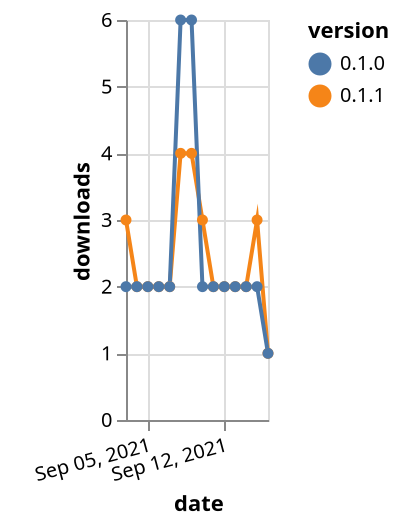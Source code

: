 {"$schema": "https://vega.github.io/schema/vega-lite/v5.json", "description": "A simple bar chart with embedded data.", "data": {"values": [{"date": "2021-09-03", "total": 2449, "delta": 3, "version": "0.1.1"}, {"date": "2021-09-04", "total": 2451, "delta": 2, "version": "0.1.1"}, {"date": "2021-09-05", "total": 2453, "delta": 2, "version": "0.1.1"}, {"date": "2021-09-06", "total": 2455, "delta": 2, "version": "0.1.1"}, {"date": "2021-09-07", "total": 2457, "delta": 2, "version": "0.1.1"}, {"date": "2021-09-08", "total": 2461, "delta": 4, "version": "0.1.1"}, {"date": "2021-09-09", "total": 2465, "delta": 4, "version": "0.1.1"}, {"date": "2021-09-10", "total": 2468, "delta": 3, "version": "0.1.1"}, {"date": "2021-09-11", "total": 2470, "delta": 2, "version": "0.1.1"}, {"date": "2021-09-12", "total": 2472, "delta": 2, "version": "0.1.1"}, {"date": "2021-09-13", "total": 2474, "delta": 2, "version": "0.1.1"}, {"date": "2021-09-14", "total": 2476, "delta": 2, "version": "0.1.1"}, {"date": "2021-09-15", "total": 2479, "delta": 3, "version": "0.1.1"}, {"date": "2021-09-16", "total": 2480, "delta": 1, "version": "0.1.1"}, {"date": "2021-09-03", "total": 2884, "delta": 2, "version": "0.1.0"}, {"date": "2021-09-04", "total": 2886, "delta": 2, "version": "0.1.0"}, {"date": "2021-09-05", "total": 2888, "delta": 2, "version": "0.1.0"}, {"date": "2021-09-06", "total": 2890, "delta": 2, "version": "0.1.0"}, {"date": "2021-09-07", "total": 2892, "delta": 2, "version": "0.1.0"}, {"date": "2021-09-08", "total": 2898, "delta": 6, "version": "0.1.0"}, {"date": "2021-09-09", "total": 2904, "delta": 6, "version": "0.1.0"}, {"date": "2021-09-10", "total": 2906, "delta": 2, "version": "0.1.0"}, {"date": "2021-09-11", "total": 2908, "delta": 2, "version": "0.1.0"}, {"date": "2021-09-12", "total": 2910, "delta": 2, "version": "0.1.0"}, {"date": "2021-09-13", "total": 2912, "delta": 2, "version": "0.1.0"}, {"date": "2021-09-14", "total": 2914, "delta": 2, "version": "0.1.0"}, {"date": "2021-09-15", "total": 2916, "delta": 2, "version": "0.1.0"}, {"date": "2021-09-16", "total": 2917, "delta": 1, "version": "0.1.0"}]}, "width": "container", "mark": {"type": "line", "point": {"filled": true}}, "encoding": {"x": {"field": "date", "type": "temporal", "timeUnit": "yearmonthdate", "title": "date", "axis": {"labelAngle": -15}}, "y": {"field": "delta", "type": "quantitative", "title": "downloads"}, "color": {"field": "version", "type": "nominal"}, "tooltip": {"field": "delta"}}}